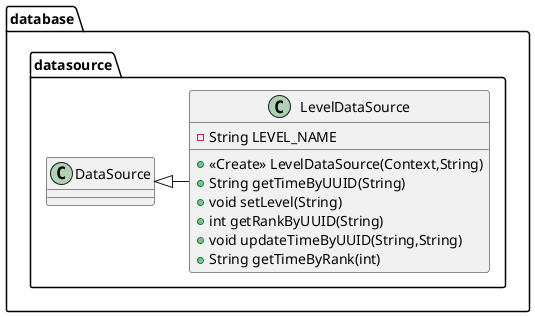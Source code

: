 @startuml
class database.datasource.LevelDataSource {
- String LEVEL_NAME
+ <<Create>> LevelDataSource(Context,String)
+ String getTimeByUUID(String)
+ void setLevel(String)
+ int getRankByUUID(String)
+ void updateTimeByUUID(String,String)
+ String getTimeByRank(int)
}




database.datasource.DataSource <|- database.datasource.LevelDataSource
@enduml